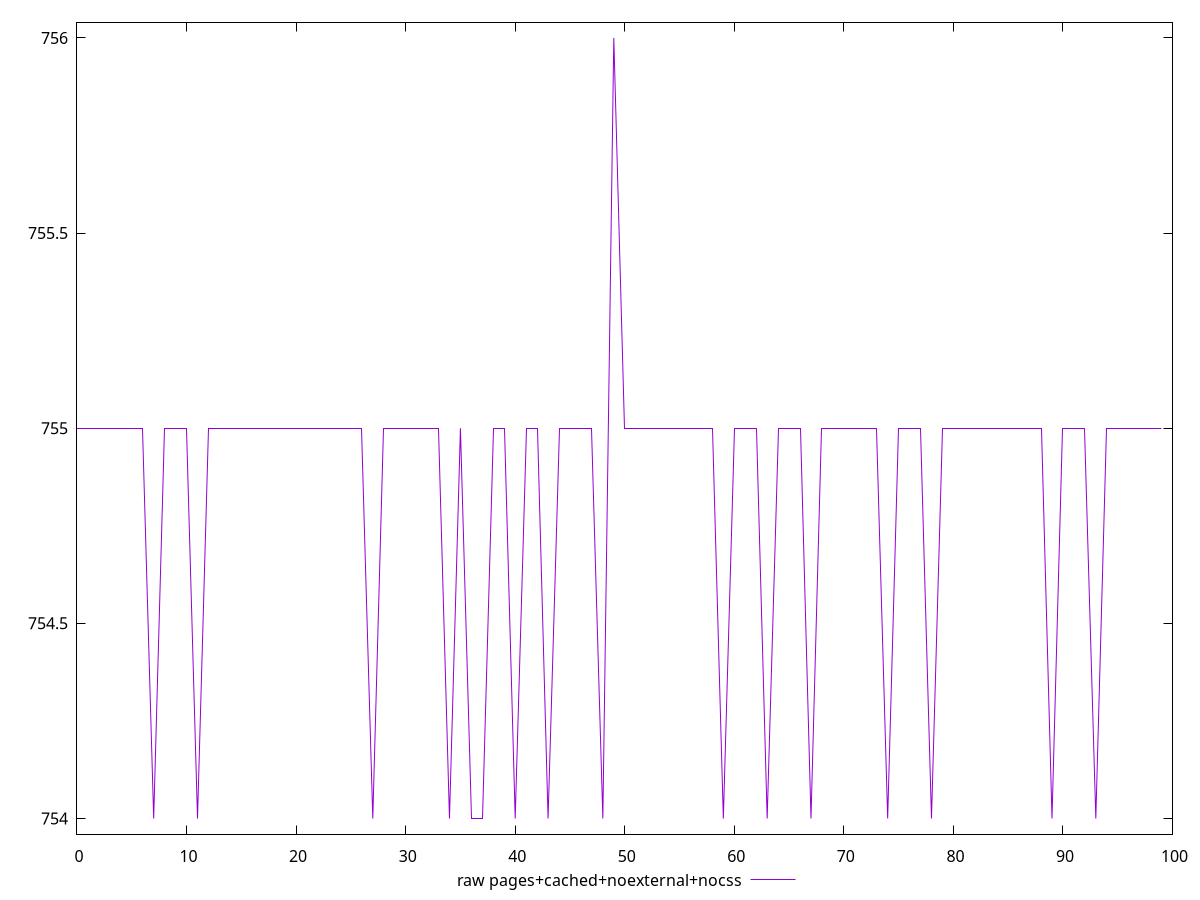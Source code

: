 $_rawPagesCachedNoexternalNocss <<EOF
755
755
755
755
755
755
755
754
755
755
755
754
755
755
755
755
755
755
755
755
755
755
755
755
755
755
755
754
755
755
755
755
755
755
754
755
754
754
755
755
754
755
755
754
755
755
755
755
754
756
755
755
755
755
755
755
755
755
755
754
755
755
755
754
755
755
755
754
755
755
755
755
755
755
754
755
755
755
754
755
755
755
755
755
755
755
755
755
755
754
755
755
755
754
755
755
755
755
755
755
EOF
set key outside below
set terminal pngcairo
set output "report_00005_2020-11-02T22-26-11.212Z/uses-rel-preload/pages+cached+noexternal+nocss//raw.png"
set yrange [753.96:756.04]
plot $_rawPagesCachedNoexternalNocss title "raw pages+cached+noexternal+nocss" with line ,